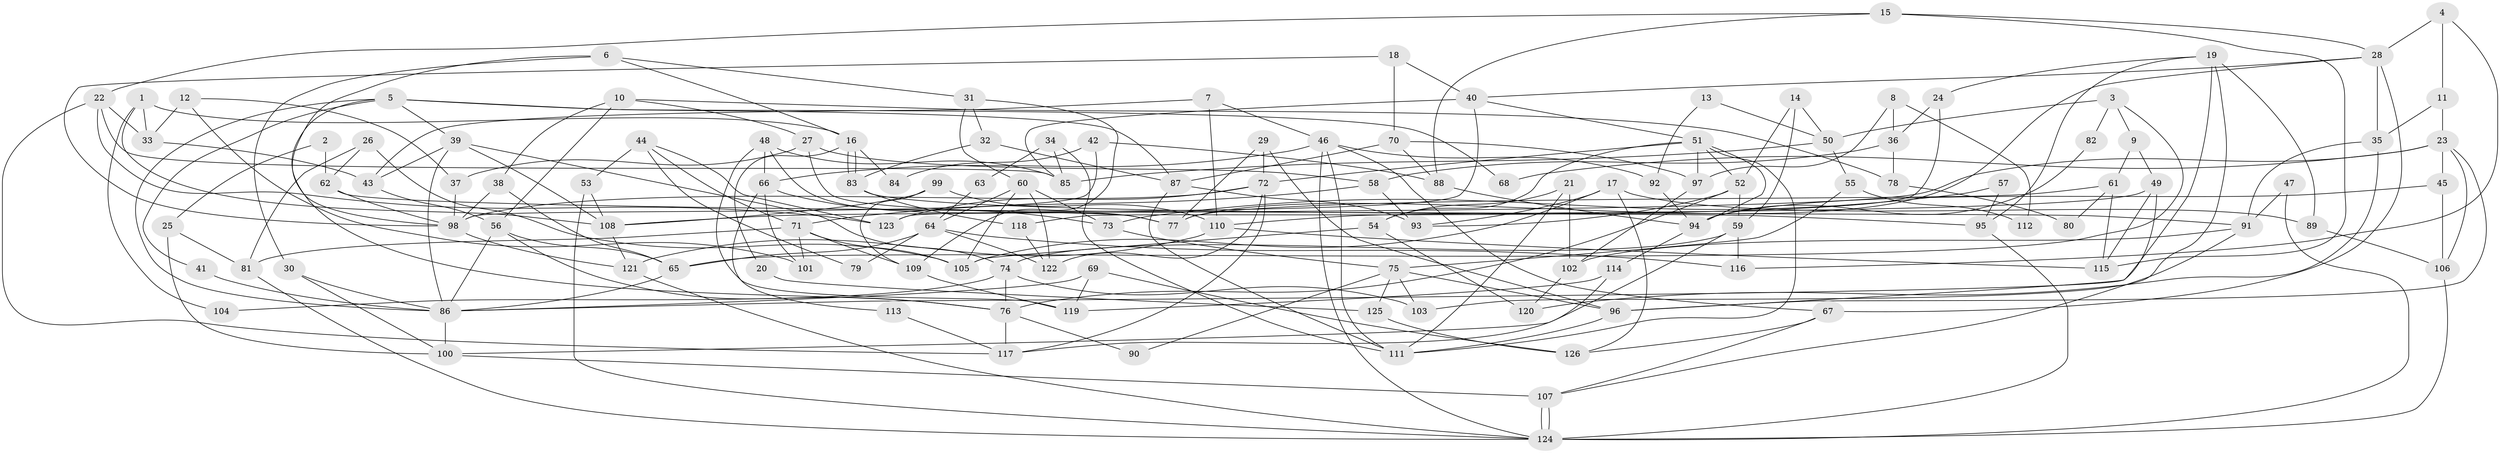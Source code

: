 // coarse degree distribution, {4: 0.2289156626506024, 2: 0.0963855421686747, 7: 0.14457831325301204, 5: 0.1927710843373494, 3: 0.1686746987951807, 9: 0.03614457831325301, 6: 0.08433734939759036, 8: 0.03614457831325301, 11: 0.012048192771084338}
// Generated by graph-tools (version 1.1) at 2025/41/03/06/25 10:41:53]
// undirected, 126 vertices, 252 edges
graph export_dot {
graph [start="1"]
  node [color=gray90,style=filled];
  1;
  2;
  3;
  4;
  5;
  6;
  7;
  8;
  9;
  10;
  11;
  12;
  13;
  14;
  15;
  16;
  17;
  18;
  19;
  20;
  21;
  22;
  23;
  24;
  25;
  26;
  27;
  28;
  29;
  30;
  31;
  32;
  33;
  34;
  35;
  36;
  37;
  38;
  39;
  40;
  41;
  42;
  43;
  44;
  45;
  46;
  47;
  48;
  49;
  50;
  51;
  52;
  53;
  54;
  55;
  56;
  57;
  58;
  59;
  60;
  61;
  62;
  63;
  64;
  65;
  66;
  67;
  68;
  69;
  70;
  71;
  72;
  73;
  74;
  75;
  76;
  77;
  78;
  79;
  80;
  81;
  82;
  83;
  84;
  85;
  86;
  87;
  88;
  89;
  90;
  91;
  92;
  93;
  94;
  95;
  96;
  97;
  98;
  99;
  100;
  101;
  102;
  103;
  104;
  105;
  106;
  107;
  108;
  109;
  110;
  111;
  112;
  113;
  114;
  115;
  116;
  117;
  118;
  119;
  120;
  121;
  122;
  123;
  124;
  125;
  126;
  1 -- 108;
  1 -- 16;
  1 -- 33;
  1 -- 104;
  2 -- 62;
  2 -- 25;
  3 -- 65;
  3 -- 50;
  3 -- 9;
  3 -- 82;
  4 -- 28;
  4 -- 11;
  4 -- 116;
  5 -- 39;
  5 -- 86;
  5 -- 41;
  5 -- 68;
  5 -- 76;
  5 -- 87;
  6 -- 31;
  6 -- 98;
  6 -- 16;
  6 -- 30;
  7 -- 46;
  7 -- 43;
  7 -- 110;
  8 -- 36;
  8 -- 97;
  8 -- 112;
  9 -- 49;
  9 -- 61;
  10 -- 27;
  10 -- 56;
  10 -- 38;
  10 -- 78;
  11 -- 23;
  11 -- 35;
  12 -- 37;
  12 -- 33;
  12 -- 101;
  13 -- 92;
  13 -- 50;
  14 -- 52;
  14 -- 59;
  14 -- 50;
  15 -- 22;
  15 -- 28;
  15 -- 88;
  15 -- 115;
  16 -- 83;
  16 -- 83;
  16 -- 20;
  16 -- 84;
  17 -- 105;
  17 -- 93;
  17 -- 89;
  17 -- 126;
  18 -- 40;
  18 -- 70;
  18 -- 98;
  19 -- 86;
  19 -- 89;
  19 -- 24;
  19 -- 95;
  19 -- 103;
  20 -- 125;
  21 -- 111;
  21 -- 54;
  21 -- 102;
  22 -- 33;
  22 -- 85;
  22 -- 117;
  22 -- 123;
  23 -- 45;
  23 -- 108;
  23 -- 68;
  23 -- 96;
  23 -- 106;
  24 -- 118;
  24 -- 36;
  25 -- 100;
  25 -- 81;
  26 -- 81;
  26 -- 62;
  26 -- 105;
  27 -- 77;
  27 -- 58;
  27 -- 37;
  28 -- 67;
  28 -- 77;
  28 -- 35;
  28 -- 40;
  29 -- 96;
  29 -- 72;
  29 -- 77;
  30 -- 86;
  30 -- 100;
  31 -- 109;
  31 -- 32;
  31 -- 60;
  32 -- 87;
  32 -- 83;
  33 -- 43;
  34 -- 85;
  34 -- 111;
  34 -- 63;
  35 -- 120;
  35 -- 91;
  36 -- 58;
  36 -- 78;
  37 -- 98;
  38 -- 98;
  38 -- 65;
  39 -- 86;
  39 -- 74;
  39 -- 43;
  39 -- 108;
  40 -- 123;
  40 -- 51;
  40 -- 85;
  41 -- 86;
  42 -- 88;
  42 -- 98;
  42 -- 84;
  43 -- 56;
  44 -- 53;
  44 -- 71;
  44 -- 79;
  44 -- 123;
  45 -- 106;
  45 -- 94;
  46 -- 67;
  46 -- 111;
  46 -- 66;
  46 -- 92;
  46 -- 124;
  47 -- 91;
  47 -- 124;
  48 -- 66;
  48 -- 77;
  48 -- 85;
  48 -- 119;
  49 -- 96;
  49 -- 115;
  49 -- 110;
  50 -- 85;
  50 -- 55;
  51 -- 72;
  51 -- 52;
  51 -- 54;
  51 -- 94;
  51 -- 97;
  51 -- 111;
  52 -- 76;
  52 -- 59;
  52 -- 93;
  53 -- 124;
  53 -- 108;
  54 -- 105;
  54 -- 120;
  55 -- 75;
  55 -- 112;
  56 -- 76;
  56 -- 65;
  56 -- 86;
  57 -- 73;
  57 -- 95;
  58 -- 93;
  58 -- 71;
  59 -- 100;
  59 -- 74;
  59 -- 116;
  60 -- 122;
  60 -- 64;
  60 -- 73;
  60 -- 105;
  61 -- 115;
  61 -- 77;
  61 -- 80;
  62 -- 91;
  62 -- 98;
  63 -- 64;
  64 -- 116;
  64 -- 65;
  64 -- 79;
  64 -- 122;
  65 -- 86;
  66 -- 101;
  66 -- 73;
  66 -- 113;
  67 -- 107;
  67 -- 126;
  69 -- 86;
  69 -- 119;
  69 -- 126;
  70 -- 97;
  70 -- 87;
  70 -- 88;
  71 -- 109;
  71 -- 105;
  71 -- 81;
  71 -- 101;
  72 -- 123;
  72 -- 98;
  72 -- 117;
  72 -- 122;
  73 -- 75;
  74 -- 76;
  74 -- 103;
  74 -- 104;
  75 -- 103;
  75 -- 90;
  75 -- 96;
  75 -- 125;
  76 -- 117;
  76 -- 90;
  78 -- 80;
  81 -- 124;
  82 -- 94;
  83 -- 95;
  83 -- 118;
  86 -- 100;
  87 -- 111;
  87 -- 93;
  88 -- 94;
  89 -- 106;
  91 -- 107;
  91 -- 102;
  92 -- 94;
  94 -- 114;
  95 -- 124;
  96 -- 111;
  97 -- 102;
  98 -- 121;
  99 -- 108;
  99 -- 110;
  99 -- 109;
  100 -- 107;
  102 -- 120;
  106 -- 124;
  107 -- 124;
  107 -- 124;
  108 -- 121;
  109 -- 119;
  110 -- 115;
  110 -- 121;
  113 -- 117;
  114 -- 117;
  114 -- 119;
  118 -- 122;
  121 -- 124;
  125 -- 126;
}
